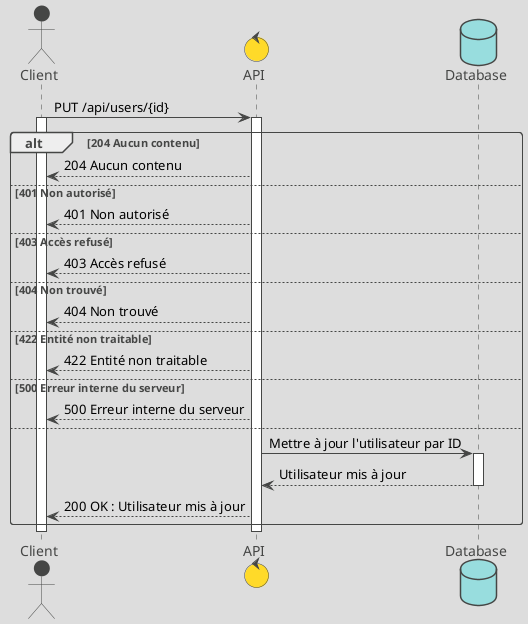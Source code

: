 @startuml
!theme toy

actor Client
control API
database Database

Client -> API : PUT /api/users/{id}
Activate Client
Activate API

alt 204 Aucun contenu
  API --> Client : 204 Aucun contenu
else 401 Non autorisé
  API --> Client : 401 Non autorisé
else 403 Accès refusé
  API --> Client : 403 Accès refusé
else 404 Non trouvé
  API --> Client : 404 Non trouvé
else 422 Entité non traitable
  API --> Client : 422 Entité non traitable
else 500 Erreur interne du serveur
  API --> Client : 500 Erreur interne du serveur
else 
  API -> Database : Mettre à jour l'utilisateur par ID
  Activate Database
  Database --> API : Utilisateur mis à jour
  Deactivate Database
  API --> Client : 200 OK : Utilisateur mis à jour
end

Deactivate Client
Deactivate API

@enduml
